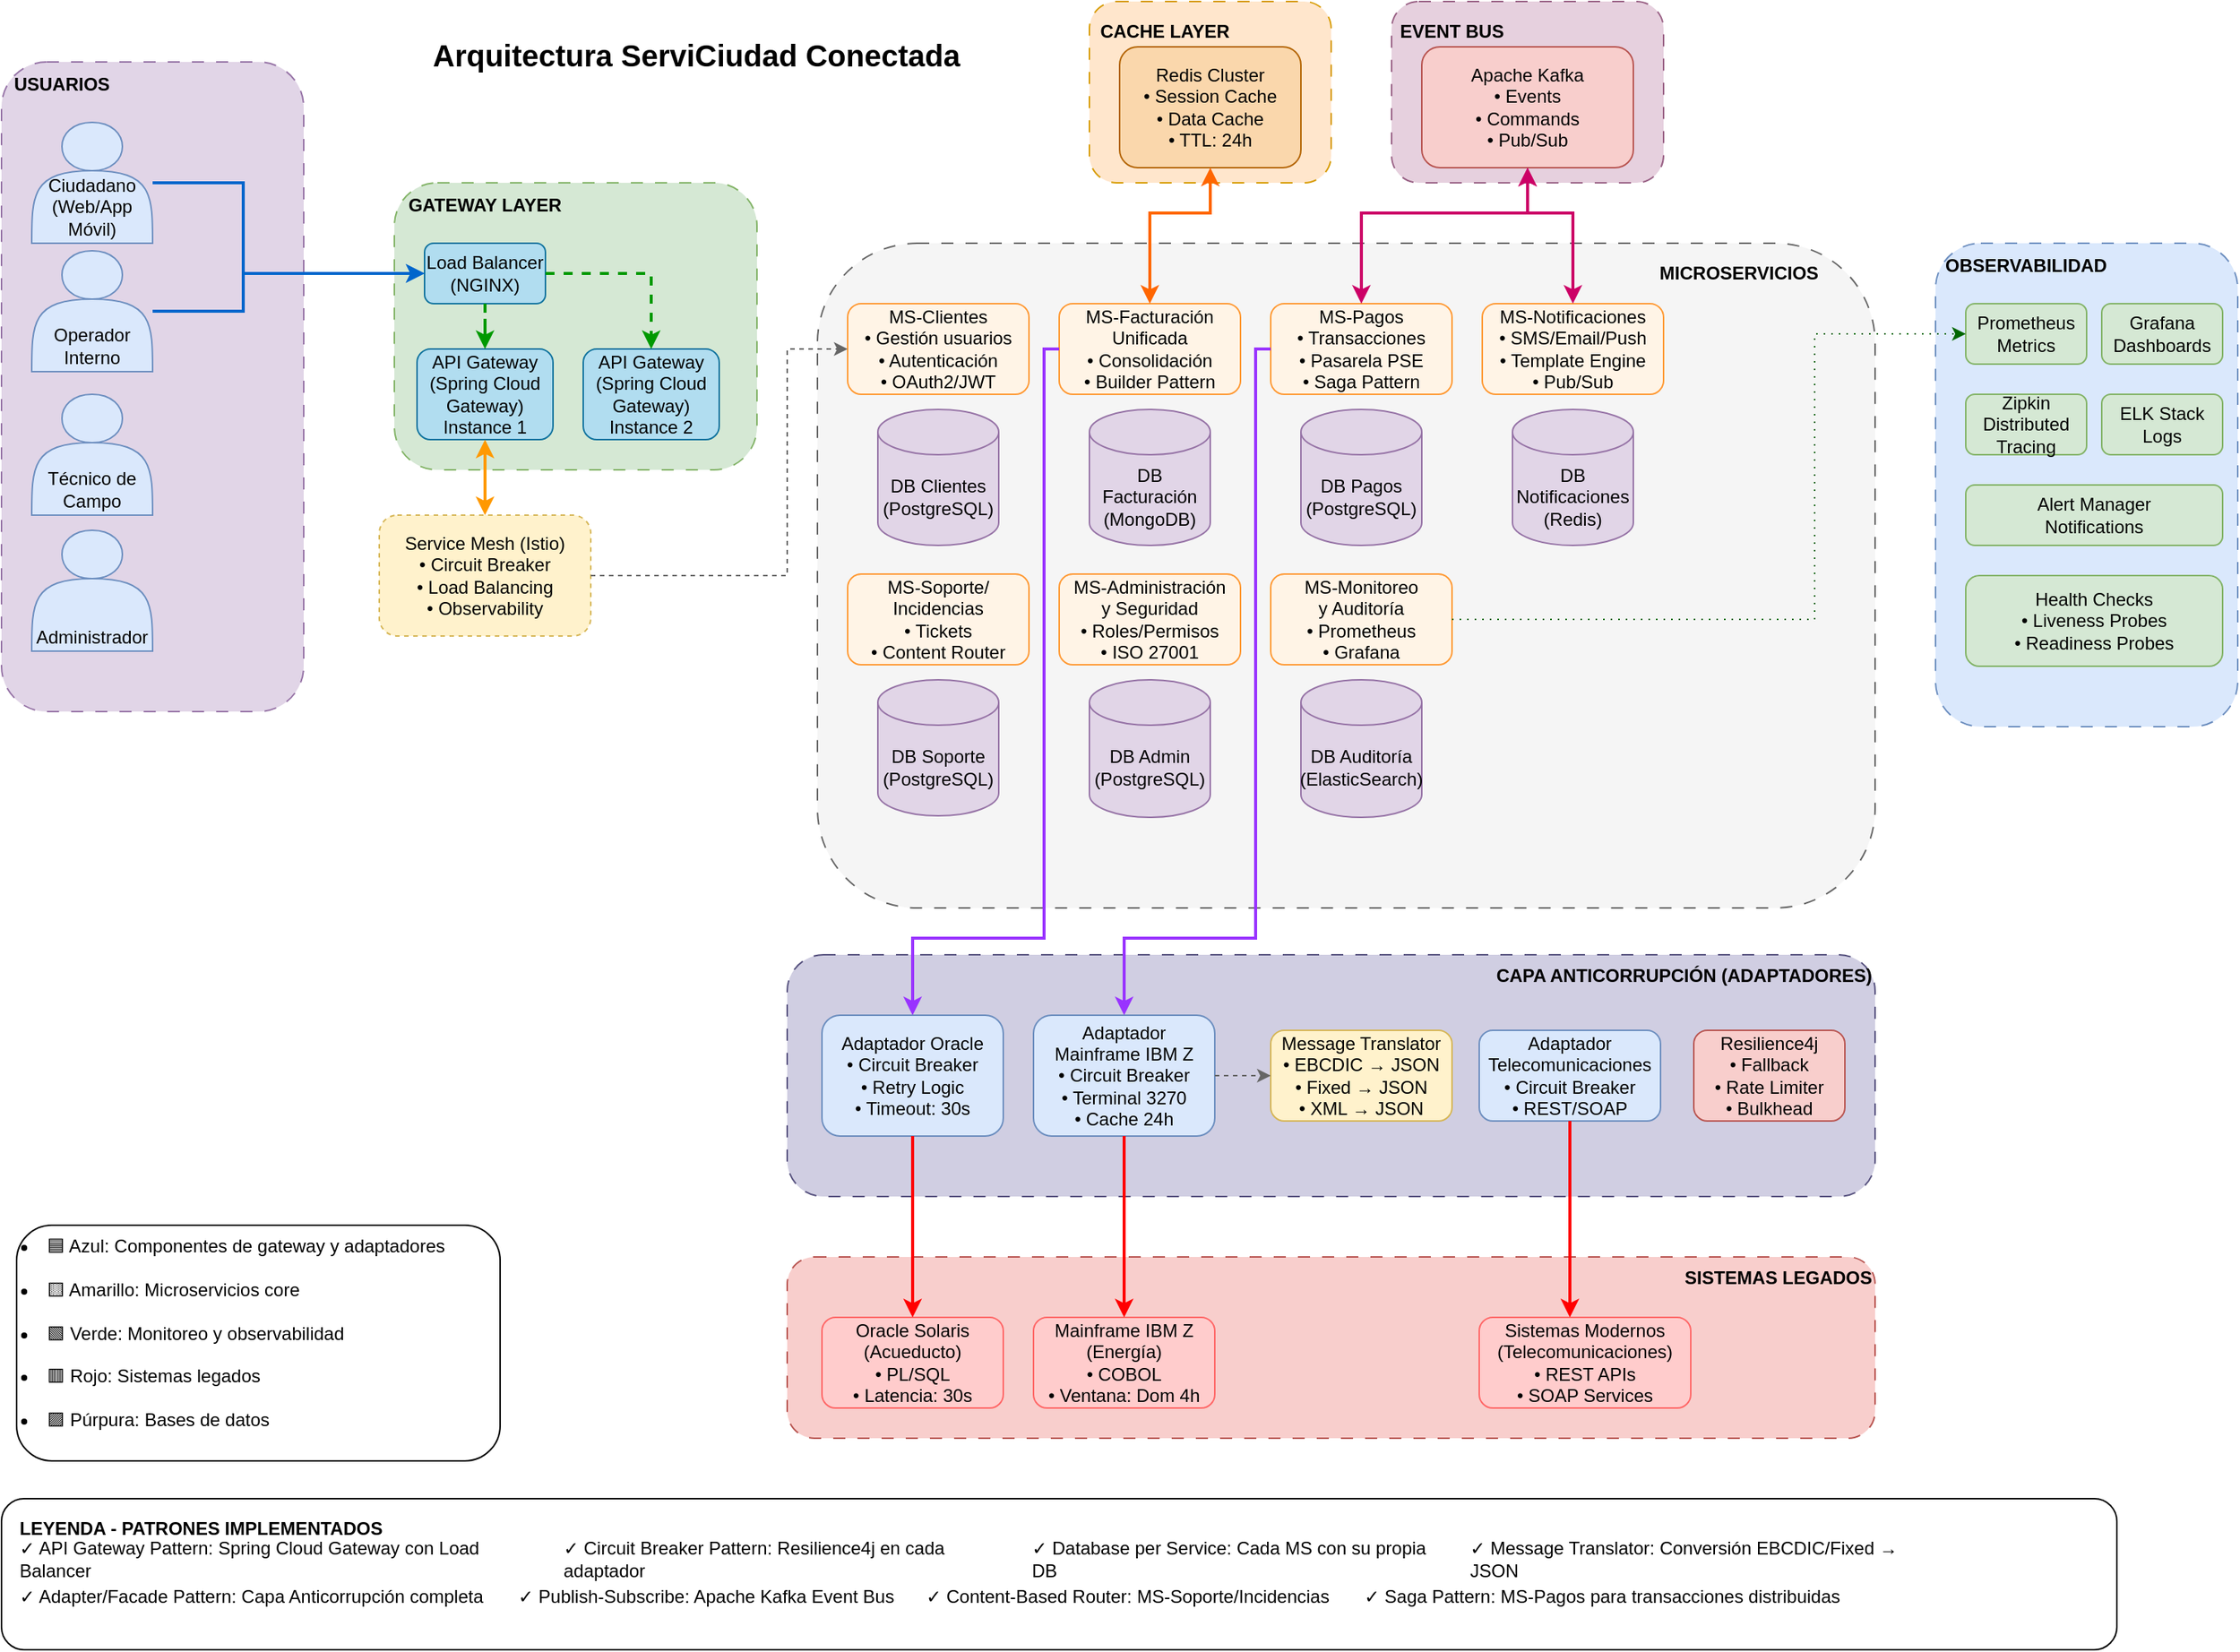 <mxfile version="28.0.6">
  <diagram name="ServiCiudad-Conectada-Mejorada" id="zXFBt-XoOIAzgJdj-3wD">
    <mxGraphModel dx="2480" dy="1616" grid="1" gridSize="10" guides="1" tooltips="1" connect="1" arrows="1" fold="1" page="1" pageScale="1" pageWidth="1654" pageHeight="1169" math="0" shadow="0">
      <root>
        <mxCell id="0" />
        <mxCell id="1" parent="0" />
        <mxCell id="-zXdOjKBvLyjvYA0b2Y8-1" value="Arquitectura ServiCiudad Conectada" style="text;html=1;strokeColor=none;fillColor=none;align=center;verticalAlign=middle;whiteSpace=wrap;rounded=0;fontSize=20;fontStyle=1" parent="1" vertex="1">
          <mxGeometry x="347" y="59" width="400" height="30" as="geometry" />
        </mxCell>
        <mxCell id="-zXdOjKBvLyjvYA0b2Y8-2" value="" style="rounded=1;whiteSpace=wrap;html=1;fillColor=#e1d5e7;strokeColor=#9673a6;dashed=1;dashPattern=8 8;fontColor=#000000;" parent="1" vertex="1">
          <mxGeometry x="87" y="79" width="200" height="430" as="geometry" />
        </mxCell>
        <mxCell id="-zXdOjKBvLyjvYA0b2Y8-3" value="USUARIOS" style="text;html=1;strokeColor=none;fillColor=none;align=center;verticalAlign=middle;whiteSpace=wrap;rounded=0;fontStyle=1;fontColor=#000000;" parent="1" vertex="1">
          <mxGeometry x="87" y="84" width="80" height="20" as="geometry" />
        </mxCell>
        <mxCell id="-zXdOjKBvLyjvYA0b2Y8-4" value="Ciudadano&lt;br&gt;(Web/App Móvil)" style="shape=actor;whiteSpace=wrap;html=1;fillColor=#dae8fc;strokeColor=#6c8ebf;verticalAlign=bottom;fontColor=#000000;" parent="1" vertex="1">
          <mxGeometry x="107" y="119" width="80" height="80" as="geometry" />
        </mxCell>
        <mxCell id="-zXdOjKBvLyjvYA0b2Y8-5" value="Operador&lt;br&gt;Interno" style="shape=actor;whiteSpace=wrap;html=1;fillColor=#dae8fc;strokeColor=#6c8ebf;verticalAlign=bottom;fontColor=#000000;" parent="1" vertex="1">
          <mxGeometry x="107" y="204" width="80" height="80" as="geometry" />
        </mxCell>
        <mxCell id="-zXdOjKBvLyjvYA0b2Y8-6" value="Técnico de&lt;br&gt;Campo" style="shape=actor;whiteSpace=wrap;html=1;fillColor=#dae8fc;strokeColor=#6c8ebf;verticalAlign=bottom;fontColor=#000000;" parent="1" vertex="1">
          <mxGeometry x="107" y="299" width="80" height="80" as="geometry" />
        </mxCell>
        <mxCell id="-zXdOjKBvLyjvYA0b2Y8-7" value="Administrador" style="shape=actor;whiteSpace=wrap;html=1;fillColor=#dae8fc;strokeColor=#6c8ebf;verticalAlign=bottom;fontColor=#000000;" parent="1" vertex="1">
          <mxGeometry x="107" y="389" width="80" height="80" as="geometry" />
        </mxCell>
        <mxCell id="-zXdOjKBvLyjvYA0b2Y8-8" value="" style="rounded=1;whiteSpace=wrap;html=1;fillColor=#d5e8d4;strokeColor=#82b366;dashed=1;dashPattern=8 8;fontColor=#000000;" parent="1" vertex="1">
          <mxGeometry x="347" y="159" width="240" height="190" as="geometry" />
        </mxCell>
        <mxCell id="-zXdOjKBvLyjvYA0b2Y8-9" value="GATEWAY LAYER" style="text;html=1;strokeColor=none;fillColor=none;align=center;verticalAlign=middle;whiteSpace=wrap;rounded=0;fontStyle=1;fontColor=#000000;" parent="1" vertex="1">
          <mxGeometry x="347" y="164" width="120" height="20" as="geometry" />
        </mxCell>
        <mxCell id="-zXdOjKBvLyjvYA0b2Y8-10" value="Load Balancer&lt;br&gt;(NGINX)" style="rounded=1;whiteSpace=wrap;html=1;fillColor=#b1ddf0;strokeColor=#10739e;fontColor=#000000;" parent="1" vertex="1">
          <mxGeometry x="367" y="199" width="80" height="40" as="geometry" />
        </mxCell>
        <mxCell id="-zXdOjKBvLyjvYA0b2Y8-11" value="API Gateway&lt;br&gt;(Spring Cloud Gateway)&lt;br&gt;Instance 1" style="rounded=1;whiteSpace=wrap;html=1;fillColor=#b1ddf0;strokeColor=#10739e;fontColor=#000000;" parent="1" vertex="1">
          <mxGeometry x="362" y="269" width="90" height="60" as="geometry" />
        </mxCell>
        <mxCell id="-zXdOjKBvLyjvYA0b2Y8-12" value="API Gateway&lt;br&gt;(Spring Cloud Gateway)&lt;br&gt;Instance 2" style="rounded=1;whiteSpace=wrap;html=1;fillColor=#b1ddf0;strokeColor=#10739e;fontColor=#000000;" parent="1" vertex="1">
          <mxGeometry x="472" y="269" width="90" height="60" as="geometry" />
        </mxCell>
        <mxCell id="-zXdOjKBvLyjvYA0b2Y8-13" value="Service Mesh (Istio)&lt;br&gt;• Circuit Breaker&lt;br&gt;• Load Balancing&lt;br&gt;• Observability" style="rounded=1;whiteSpace=wrap;html=1;fillColor=#fff2cc;strokeColor=#d6b656;dashed=1;fontColor=#000000;" parent="1" vertex="1">
          <mxGeometry x="337" y="379" width="140" height="80" as="geometry" />
        </mxCell>
        <mxCell id="-zXdOjKBvLyjvYA0b2Y8-14" value="" style="rounded=1;whiteSpace=wrap;html=1;fillColor=#ffe6cc;strokeColor=#d79b00;dashed=1;dashPattern=8 8;fontColor=#000000;" parent="1" vertex="1">
          <mxGeometry x="807" y="39" width="160" height="120" as="geometry" />
        </mxCell>
        <mxCell id="-zXdOjKBvLyjvYA0b2Y8-15" value="CACHE LAYER" style="text;html=1;strokeColor=none;fillColor=none;align=center;verticalAlign=middle;whiteSpace=wrap;rounded=0;fontStyle=1;fontColor=#000000;" parent="1" vertex="1">
          <mxGeometry x="807" y="49" width="100" height="20" as="geometry" />
        </mxCell>
        <mxCell id="-zXdOjKBvLyjvYA0b2Y8-16" value="Redis Cluster&lt;br&gt;• Session Cache&lt;br&gt;• Data Cache&lt;br&gt;• TTL: 24h" style="rounded=1;whiteSpace=wrap;html=1;fillColor=#fad7ac;strokeColor=#b46504;fontColor=#000000;" parent="1" vertex="1">
          <mxGeometry x="827" y="69" width="120" height="80" as="geometry" />
        </mxCell>
        <mxCell id="-zXdOjKBvLyjvYA0b2Y8-17" value="" style="rounded=1;whiteSpace=wrap;html=1;fillColor=#e6d0de;strokeColor=#996185;dashed=1;dashPattern=8 8;fontColor=#000000;" parent="1" vertex="1">
          <mxGeometry x="1007" y="39" width="180" height="120" as="geometry" />
        </mxCell>
        <mxCell id="-zXdOjKBvLyjvYA0b2Y8-18" value="EVENT BUS" style="text;html=1;strokeColor=none;fillColor=none;align=center;verticalAlign=middle;whiteSpace=wrap;rounded=0;fontStyle=1;fontColor=#000000;" parent="1" vertex="1">
          <mxGeometry x="1007" y="49" width="80" height="20" as="geometry" />
        </mxCell>
        <mxCell id="-zXdOjKBvLyjvYA0b2Y8-19" value="Apache Kafka&lt;br&gt;• Events&lt;br&gt;• Commands&lt;br&gt;• Pub/Sub" style="rounded=1;whiteSpace=wrap;html=1;fillColor=#f8cecc;strokeColor=#b85450;fontColor=#000000;" parent="1" vertex="1">
          <mxGeometry x="1027" y="69" width="140" height="80" as="geometry" />
        </mxCell>
        <mxCell id="-zXdOjKBvLyjvYA0b2Y8-20" value="" style="rounded=1;whiteSpace=wrap;html=1;fillColor=#f5f5f5;strokeColor=#666666;dashed=1;dashPattern=8 8;glass=0;fontColor=#000000;" parent="1" vertex="1">
          <mxGeometry x="627" y="199" width="700" height="440" as="geometry" />
        </mxCell>
        <mxCell id="-zXdOjKBvLyjvYA0b2Y8-21" value="MICROSERVICIOS" style="text;html=1;strokeColor=none;fillColor=none;align=center;verticalAlign=middle;whiteSpace=wrap;rounded=0;fontStyle=1;fontColor=#000000;" parent="1" vertex="1">
          <mxGeometry x="1177" y="209" width="120" height="20" as="geometry" />
        </mxCell>
        <mxCell id="-zXdOjKBvLyjvYA0b2Y8-22" value="MS-Clientes&lt;br&gt;• Gestión usuarios&lt;br&gt;• Autenticación&lt;br&gt;• OAuth2/JWT" style="rounded=1;whiteSpace=wrap;html=1;fillColor=#fff4e6;strokeColor=#ff9933;fontColor=#000000;" parent="1" vertex="1">
          <mxGeometry x="647" y="239" width="120" height="60" as="geometry" />
        </mxCell>
        <mxCell id="-zXdOjKBvLyjvYA0b2Y8-23" value="DB Clientes&lt;br&gt;(PostgreSQL)" style="shape=cylinder3;whiteSpace=wrap;html=1;boundedLbl=1;backgroundOutline=1;size=15;fillColor=#e1d5e7;strokeColor=#9673a6;fontColor=#000000;" parent="1" vertex="1">
          <mxGeometry x="667" y="309" width="80" height="90" as="geometry" />
        </mxCell>
        <mxCell id="-zXdOjKBvLyjvYA0b2Y8-24" value="MS-Facturación&lt;br&gt;Unificada&lt;br&gt;• Consolidación&lt;br&gt;• Builder Pattern" style="rounded=1;whiteSpace=wrap;html=1;fillColor=#fff4e6;strokeColor=#ff9933;fontColor=#000000;" parent="1" vertex="1">
          <mxGeometry x="787" y="239" width="120" height="60" as="geometry" />
        </mxCell>
        <mxCell id="-zXdOjKBvLyjvYA0b2Y8-25" value="DB Facturación&lt;br&gt;(MongoDB)" style="shape=cylinder3;whiteSpace=wrap;html=1;boundedLbl=1;backgroundOutline=1;size=15;fillColor=#e1d5e7;strokeColor=#9673a6;fontColor=#000000;" parent="1" vertex="1">
          <mxGeometry x="807" y="309" width="80" height="90" as="geometry" />
        </mxCell>
        <mxCell id="-zXdOjKBvLyjvYA0b2Y8-26" value="MS-Pagos&lt;br&gt;• Transacciones&lt;br&gt;• Pasarela PSE&lt;br&gt;• Saga Pattern" style="rounded=1;whiteSpace=wrap;html=1;fillColor=#fff4e6;strokeColor=#ff9933;fontColor=#000000;" parent="1" vertex="1">
          <mxGeometry x="927" y="239" width="120" height="60" as="geometry" />
        </mxCell>
        <mxCell id="-zXdOjKBvLyjvYA0b2Y8-27" value="DB Pagos&lt;br&gt;(PostgreSQL)" style="shape=cylinder3;whiteSpace=wrap;html=1;boundedLbl=1;backgroundOutline=1;size=15;fillColor=#e1d5e7;strokeColor=#9673a6;fontColor=#000000;" parent="1" vertex="1">
          <mxGeometry x="947" y="309" width="80" height="90" as="geometry" />
        </mxCell>
        <mxCell id="-zXdOjKBvLyjvYA0b2Y8-28" value="MS-Notificaciones&lt;br&gt;• SMS/Email/Push&lt;br&gt;• Template Engine&lt;br&gt;• Pub/Sub" style="rounded=1;whiteSpace=wrap;html=1;fillColor=#fff4e6;strokeColor=#ff9933;fontColor=#000000;" parent="1" vertex="1">
          <mxGeometry x="1067" y="239" width="120" height="60" as="geometry" />
        </mxCell>
        <mxCell id="-zXdOjKBvLyjvYA0b2Y8-29" value="DB Notificaciones&lt;br&gt;(Redis)" style="shape=cylinder3;whiteSpace=wrap;html=1;boundedLbl=1;backgroundOutline=1;size=15;fillColor=#e1d5e7;strokeColor=#9673a6;fontColor=#000000;" parent="1" vertex="1">
          <mxGeometry x="1087" y="309" width="80" height="90" as="geometry" />
        </mxCell>
        <mxCell id="-zXdOjKBvLyjvYA0b2Y8-30" value="MS-Soporte/&lt;br&gt;Incidencias&lt;br&gt;• Tickets&lt;br&gt;• Content Router" style="rounded=1;whiteSpace=wrap;html=1;fillColor=#fff4e6;strokeColor=#ff9933;fontColor=#000000;" parent="1" vertex="1">
          <mxGeometry x="647" y="418" width="120" height="60" as="geometry" />
        </mxCell>
        <mxCell id="-zXdOjKBvLyjvYA0b2Y8-31" value="DB Soporte&lt;br&gt;(PostgreSQL)" style="shape=cylinder3;whiteSpace=wrap;html=1;boundedLbl=1;backgroundOutline=1;size=15;fillColor=#e1d5e7;strokeColor=#9673a6;fontColor=#000000;" parent="1" vertex="1">
          <mxGeometry x="667" y="488" width="80" height="90" as="geometry" />
        </mxCell>
        <mxCell id="-zXdOjKBvLyjvYA0b2Y8-32" value="MS-Administración&lt;br&gt;y Seguridad&lt;br&gt;• Roles/Permisos&lt;br&gt;• ISO 27001" style="rounded=1;whiteSpace=wrap;html=1;fillColor=#fff4e6;strokeColor=#ff9933;fontColor=#000000;" parent="1" vertex="1">
          <mxGeometry x="787" y="418" width="120" height="60" as="geometry" />
        </mxCell>
        <mxCell id="-zXdOjKBvLyjvYA0b2Y8-33" value="DB Admin&lt;br&gt;(PostgreSQL)" style="shape=cylinder3;whiteSpace=wrap;html=1;boundedLbl=1;backgroundOutline=1;size=15;fillColor=#e1d5e7;strokeColor=#9673a6;fontColor=#000000;" parent="1" vertex="1">
          <mxGeometry x="807" y="488" width="80" height="91" as="geometry" />
        </mxCell>
        <mxCell id="-zXdOjKBvLyjvYA0b2Y8-34" value="MS-Monitoreo&lt;br&gt;y Auditoría&lt;br&gt;• Prometheus&lt;br&gt;• Grafana" style="rounded=1;whiteSpace=wrap;html=1;fillColor=#fff4e6;strokeColor=#ff9933;fontColor=#000000;" parent="1" vertex="1">
          <mxGeometry x="927" y="418" width="120" height="60" as="geometry" />
        </mxCell>
        <mxCell id="-zXdOjKBvLyjvYA0b2Y8-35" value="DB Auditoría&lt;br&gt;(ElasticSearch)" style="shape=cylinder3;whiteSpace=wrap;html=1;boundedLbl=1;backgroundOutline=1;size=15;fillColor=#e1d5e7;strokeColor=#9673a6;fontColor=#000000;" parent="1" vertex="1">
          <mxGeometry x="947" y="488" width="80" height="91" as="geometry" />
        </mxCell>
        <mxCell id="-zXdOjKBvLyjvYA0b2Y8-36" value="&lt;span style=&quot;font-weight: 700;&quot;&gt;CAPA ANTICORRUPCIÓN (ADAPTADORES)&lt;/span&gt;" style="rounded=1;whiteSpace=wrap;html=1;fillColor=#d0cee2;strokeColor=#56517e;dashed=1;dashPattern=8 8;align=right;verticalAlign=top;fontColor=#000000;" parent="1" vertex="1">
          <mxGeometry x="607" y="670" width="720" height="160" as="geometry" />
        </mxCell>
        <mxCell id="-zXdOjKBvLyjvYA0b2Y8-38" value="Adaptador Oracle&lt;br&gt;• Circuit Breaker&lt;br&gt;• Retry Logic&lt;br&gt;• Timeout: 30s" style="rounded=1;whiteSpace=wrap;html=1;fillColor=#dae8fc;strokeColor=#6c8ebf;fontColor=#000000;" parent="1" vertex="1">
          <mxGeometry x="630" y="710" width="120" height="80" as="geometry" />
        </mxCell>
        <mxCell id="-zXdOjKBvLyjvYA0b2Y8-39" value="Adaptador&lt;br&gt;Mainframe IBM Z&lt;br&gt;• Circuit Breaker&lt;br&gt;• Terminal 3270&lt;br&gt;• Cache 24h" style="rounded=1;whiteSpace=wrap;html=1;fillColor=#dae8fc;strokeColor=#6c8ebf;fontColor=#000000;" parent="1" vertex="1">
          <mxGeometry x="770" y="710" width="120" height="80" as="geometry" />
        </mxCell>
        <mxCell id="-zXdOjKBvLyjvYA0b2Y8-40" value="Adaptador&lt;br&gt;Telecomunicaciones&lt;br&gt;• Circuit Breaker&lt;br&gt;• REST/SOAP" style="rounded=1;whiteSpace=wrap;html=1;fillColor=#dae8fc;strokeColor=#6c8ebf;fontColor=#000000;" parent="1" vertex="1">
          <mxGeometry x="1065" y="720" width="120" height="60" as="geometry" />
        </mxCell>
        <mxCell id="-zXdOjKBvLyjvYA0b2Y8-41" value="Message Translator&lt;br&gt;• EBCDIC → JSON&lt;br&gt;• Fixed → JSON&lt;br&gt;• XML → JSON" style="rounded=1;whiteSpace=wrap;html=1;fillColor=#fff2cc;strokeColor=#d6b656;fontColor=#000000;" parent="1" vertex="1">
          <mxGeometry x="927" y="720" width="120" height="60" as="geometry" />
        </mxCell>
        <mxCell id="-zXdOjKBvLyjvYA0b2Y8-42" value="Resilience4j&lt;br&gt;• Fallback&lt;br&gt;• Rate Limiter&lt;br&gt;• Bulkhead" style="rounded=1;whiteSpace=wrap;html=1;fillColor=#f8cecc;strokeColor=#b85450;fontColor=#000000;" parent="1" vertex="1">
          <mxGeometry x="1207" y="720" width="100" height="60" as="geometry" />
        </mxCell>
        <mxCell id="-zXdOjKBvLyjvYA0b2Y8-43" value="&lt;span style=&quot;font-weight: 700; text-align: center;&quot;&gt;SISTEMAS LEGADOS&lt;/span&gt;" style="rounded=1;whiteSpace=wrap;html=1;fillColor=#f8cecc;strokeColor=#b85450;dashed=1;dashPattern=8 8;align=right;verticalAlign=top;fontColor=#000000;" parent="1" vertex="1">
          <mxGeometry x="607" y="870" width="720" height="120" as="geometry" />
        </mxCell>
        <mxCell id="-zXdOjKBvLyjvYA0b2Y8-45" value="Oracle Solaris&lt;br&gt;(Acueducto)&lt;br&gt;• PL/SQL&lt;br&gt;• Latencia: 30s" style="rounded=1;whiteSpace=wrap;html=1;fillColor=#ffcccc;strokeColor=#ff6666;fontColor=#000000;" parent="1" vertex="1">
          <mxGeometry x="630" y="910" width="120" height="60" as="geometry" />
        </mxCell>
        <mxCell id="-zXdOjKBvLyjvYA0b2Y8-46" value="Mainframe IBM Z&lt;br&gt;(Energía)&lt;br&gt;• COBOL&lt;br&gt;• Ventana: Dom 4h" style="rounded=1;whiteSpace=wrap;html=1;fillColor=#ffcccc;strokeColor=#ff6666;fontColor=#000000;" parent="1" vertex="1">
          <mxGeometry x="770" y="910" width="120" height="60" as="geometry" />
        </mxCell>
        <mxCell id="-zXdOjKBvLyjvYA0b2Y8-47" value="Sistemas Modernos&lt;br&gt;(Telecomunicaciones)&lt;br&gt;• REST APIs&lt;br&gt;• SOAP Services" style="rounded=1;whiteSpace=wrap;html=1;fillColor=#ffcccc;strokeColor=#ff6666;fontColor=#000000;" parent="1" vertex="1">
          <mxGeometry x="1065" y="910" width="140" height="60" as="geometry" />
        </mxCell>
        <mxCell id="-zXdOjKBvLyjvYA0b2Y8-48" value="" style="rounded=1;whiteSpace=wrap;html=1;fillColor=#dae8fc;strokeColor=#6c8ebf;dashed=1;dashPattern=8 8;fontColor=#000000;" parent="1" vertex="1">
          <mxGeometry x="1367" y="199" width="200" height="320" as="geometry" />
        </mxCell>
        <mxCell id="-zXdOjKBvLyjvYA0b2Y8-49" value="OBSERVABILIDAD" style="text;html=1;strokeColor=none;fillColor=none;align=center;verticalAlign=middle;whiteSpace=wrap;rounded=0;fontStyle=1;fontColor=#000000;" parent="1" vertex="1">
          <mxGeometry x="1367" y="204" width="120" height="20" as="geometry" />
        </mxCell>
        <mxCell id="-zXdOjKBvLyjvYA0b2Y8-50" value="Prometheus&lt;br&gt;Metrics" style="rounded=1;whiteSpace=wrap;html=1;fillColor=#d5e8d4;strokeColor=#82b366;fontColor=#000000;" parent="1" vertex="1">
          <mxGeometry x="1387" y="239" width="80" height="40" as="geometry" />
        </mxCell>
        <mxCell id="-zXdOjKBvLyjvYA0b2Y8-51" value="Grafana&lt;br&gt;Dashboards" style="rounded=1;whiteSpace=wrap;html=1;fillColor=#d5e8d4;strokeColor=#82b366;fontColor=#000000;" parent="1" vertex="1">
          <mxGeometry x="1477" y="239" width="80" height="40" as="geometry" />
        </mxCell>
        <mxCell id="-zXdOjKBvLyjvYA0b2Y8-52" value="Zipkin&lt;br&gt;Distributed Tracing" style="rounded=1;whiteSpace=wrap;html=1;fillColor=#d5e8d4;strokeColor=#82b366;fontColor=#000000;" parent="1" vertex="1">
          <mxGeometry x="1387" y="299" width="80" height="40" as="geometry" />
        </mxCell>
        <mxCell id="-zXdOjKBvLyjvYA0b2Y8-53" value="ELK Stack&lt;br&gt;Logs" style="rounded=1;whiteSpace=wrap;html=1;fillColor=#d5e8d4;strokeColor=#82b366;fontColor=#000000;" parent="1" vertex="1">
          <mxGeometry x="1477" y="299" width="80" height="40" as="geometry" />
        </mxCell>
        <mxCell id="-zXdOjKBvLyjvYA0b2Y8-54" value="Alert Manager&lt;br&gt;Notifications" style="rounded=1;whiteSpace=wrap;html=1;fillColor=#d5e8d4;strokeColor=#82b366;fontColor=#000000;" parent="1" vertex="1">
          <mxGeometry x="1387" y="359" width="170" height="40" as="geometry" />
        </mxCell>
        <mxCell id="-zXdOjKBvLyjvYA0b2Y8-55" value="Health Checks&lt;br&gt;• Liveness Probes&lt;br&gt;• Readiness Probes" style="rounded=1;whiteSpace=wrap;html=1;fillColor=#d5e8d4;strokeColor=#82b366;fontColor=#000000;" parent="1" vertex="1">
          <mxGeometry x="1387" y="419" width="170" height="60" as="geometry" />
        </mxCell>
        <mxCell id="-zXdOjKBvLyjvYA0b2Y8-56" style="edgeStyle=orthogonalEdgeStyle;rounded=0;orthogonalLoop=1;jettySize=auto;html=1;strokeWidth=2;strokeColor=#0066CC;fontColor=#000000;" parent="1" source="-zXdOjKBvLyjvYA0b2Y8-4" target="-zXdOjKBvLyjvYA0b2Y8-10" edge="1">
          <mxGeometry relative="1" as="geometry">
            <Array as="points">
              <mxPoint x="247" y="159" />
              <mxPoint x="247" y="219" />
            </Array>
          </mxGeometry>
        </mxCell>
        <mxCell id="-zXdOjKBvLyjvYA0b2Y8-57" style="edgeStyle=orthogonalEdgeStyle;rounded=0;orthogonalLoop=1;jettySize=auto;html=1;strokeWidth=2;strokeColor=#0066CC;fontColor=#000000;" parent="1" source="-zXdOjKBvLyjvYA0b2Y8-5" target="-zXdOjKBvLyjvYA0b2Y8-10" edge="1">
          <mxGeometry relative="1" as="geometry">
            <Array as="points">
              <mxPoint x="247" y="244" />
              <mxPoint x="247" y="219" />
            </Array>
          </mxGeometry>
        </mxCell>
        <mxCell id="-zXdOjKBvLyjvYA0b2Y8-58" style="edgeStyle=orthogonalEdgeStyle;rounded=0;orthogonalLoop=1;jettySize=auto;html=1;strokeWidth=2;strokeColor=#009900;dashed=1;fontColor=#000000;" parent="1" source="-zXdOjKBvLyjvYA0b2Y8-10" target="-zXdOjKBvLyjvYA0b2Y8-11" edge="1">
          <mxGeometry relative="1" as="geometry" />
        </mxCell>
        <mxCell id="-zXdOjKBvLyjvYA0b2Y8-59" style="edgeStyle=orthogonalEdgeStyle;rounded=0;orthogonalLoop=1;jettySize=auto;html=1;strokeWidth=2;strokeColor=#009900;dashed=1;fontColor=#000000;" parent="1" source="-zXdOjKBvLyjvYA0b2Y8-10" target="-zXdOjKBvLyjvYA0b2Y8-12" edge="1">
          <mxGeometry relative="1" as="geometry" />
        </mxCell>
        <mxCell id="-zXdOjKBvLyjvYA0b2Y8-60" style="edgeStyle=orthogonalEdgeStyle;rounded=0;orthogonalLoop=1;jettySize=auto;html=1;strokeWidth=2;strokeColor=#FF9900;startArrow=classic;startFill=1;fontColor=#000000;" parent="1" source="-zXdOjKBvLyjvYA0b2Y8-11" target="-zXdOjKBvLyjvYA0b2Y8-13" edge="1">
          <mxGeometry relative="1" as="geometry" />
        </mxCell>
        <mxCell id="-zXdOjKBvLyjvYA0b2Y8-61" style="edgeStyle=orthogonalEdgeStyle;rounded=0;orthogonalLoop=1;jettySize=auto;html=1;strokeWidth=1;strokeColor=#666666;dashed=1;fontColor=#000000;" parent="1" source="-zXdOjKBvLyjvYA0b2Y8-13" target="-zXdOjKBvLyjvYA0b2Y8-22" edge="1">
          <mxGeometry relative="1" as="geometry">
            <Array as="points">
              <mxPoint x="607" y="419" />
              <mxPoint x="607" y="269" />
            </Array>
          </mxGeometry>
        </mxCell>
        <mxCell id="-zXdOjKBvLyjvYA0b2Y8-62" style="edgeStyle=orthogonalEdgeStyle;rounded=0;orthogonalLoop=1;jettySize=auto;html=1;strokeWidth=2;strokeColor=#FF6600;startArrow=classic;startFill=1;fontColor=#000000;" parent="1" source="-zXdOjKBvLyjvYA0b2Y8-24" target="-zXdOjKBvLyjvYA0b2Y8-16" edge="1">
          <mxGeometry relative="1" as="geometry">
            <Array as="points">
              <mxPoint x="847" y="179" />
              <mxPoint x="887" y="179" />
            </Array>
          </mxGeometry>
        </mxCell>
        <mxCell id="-zXdOjKBvLyjvYA0b2Y8-63" style="edgeStyle=orthogonalEdgeStyle;rounded=0;orthogonalLoop=1;jettySize=auto;html=1;strokeWidth=2;strokeColor=#CC0066;startArrow=classic;startFill=1;fontColor=#000000;" parent="1" source="-zXdOjKBvLyjvYA0b2Y8-26" target="-zXdOjKBvLyjvYA0b2Y8-19" edge="1">
          <mxGeometry relative="1" as="geometry">
            <Array as="points">
              <mxPoint x="987" y="179" />
              <mxPoint x="1097" y="179" />
            </Array>
          </mxGeometry>
        </mxCell>
        <mxCell id="-zXdOjKBvLyjvYA0b2Y8-64" style="edgeStyle=orthogonalEdgeStyle;rounded=0;orthogonalLoop=1;jettySize=auto;html=1;strokeWidth=2;strokeColor=#CC0066;startArrow=classic;startFill=1;fontColor=#000000;" parent="1" source="-zXdOjKBvLyjvYA0b2Y8-28" target="-zXdOjKBvLyjvYA0b2Y8-19" edge="1">
          <mxGeometry relative="1" as="geometry">
            <Array as="points">
              <mxPoint x="1127" y="179" />
              <mxPoint x="1097" y="179" />
            </Array>
          </mxGeometry>
        </mxCell>
        <mxCell id="-zXdOjKBvLyjvYA0b2Y8-65" style="edgeStyle=orthogonalEdgeStyle;rounded=0;orthogonalLoop=1;jettySize=auto;html=1;strokeWidth=2;strokeColor=#9933FF;entryX=0.5;entryY=0;entryDx=0;entryDy=0;" parent="1" source="-zXdOjKBvLyjvYA0b2Y8-24" target="-zXdOjKBvLyjvYA0b2Y8-38" edge="1">
          <mxGeometry relative="1" as="geometry">
            <Array as="points">
              <mxPoint x="777" y="269" />
              <mxPoint x="777" y="659" />
              <mxPoint x="690" y="659" />
            </Array>
          </mxGeometry>
        </mxCell>
        <mxCell id="-zXdOjKBvLyjvYA0b2Y8-66" style="edgeStyle=orthogonalEdgeStyle;rounded=0;orthogonalLoop=1;jettySize=auto;html=1;strokeWidth=2;strokeColor=#9933FF;entryX=0.5;entryY=0;entryDx=0;entryDy=0;" parent="1" source="-zXdOjKBvLyjvYA0b2Y8-26" target="-zXdOjKBvLyjvYA0b2Y8-39" edge="1">
          <mxGeometry relative="1" as="geometry">
            <Array as="points">
              <mxPoint x="917" y="269" />
              <mxPoint x="917" y="659" />
              <mxPoint x="830" y="659" />
            </Array>
          </mxGeometry>
        </mxCell>
        <mxCell id="-zXdOjKBvLyjvYA0b2Y8-67" style="edgeStyle=orthogonalEdgeStyle;rounded=0;orthogonalLoop=1;jettySize=auto;html=1;strokeWidth=1;strokeColor=#666666;dashed=1;fontColor=#000000;" parent="1" source="-zXdOjKBvLyjvYA0b2Y8-39" target="-zXdOjKBvLyjvYA0b2Y8-41" edge="1">
          <mxGeometry relative="1" as="geometry" />
        </mxCell>
        <mxCell id="-zXdOjKBvLyjvYA0b2Y8-68" style="edgeStyle=orthogonalEdgeStyle;rounded=0;orthogonalLoop=1;jettySize=auto;html=1;strokeWidth=2;strokeColor=#FF0000;fontColor=#000000;" parent="1" source="-zXdOjKBvLyjvYA0b2Y8-38" target="-zXdOjKBvLyjvYA0b2Y8-45" edge="1">
          <mxGeometry relative="1" as="geometry" />
        </mxCell>
        <mxCell id="-zXdOjKBvLyjvYA0b2Y8-69" style="edgeStyle=orthogonalEdgeStyle;rounded=0;orthogonalLoop=1;jettySize=auto;html=1;strokeWidth=2;strokeColor=#FF0000;fontColor=#000000;" parent="1" source="-zXdOjKBvLyjvYA0b2Y8-39" target="-zXdOjKBvLyjvYA0b2Y8-46" edge="1">
          <mxGeometry relative="1" as="geometry" />
        </mxCell>
        <mxCell id="-zXdOjKBvLyjvYA0b2Y8-70" style="edgeStyle=orthogonalEdgeStyle;rounded=0;orthogonalLoop=1;jettySize=auto;html=1;strokeWidth=2;strokeColor=#FF0000;fontColor=#000000;" parent="1" source="-zXdOjKBvLyjvYA0b2Y8-40" target="-zXdOjKBvLyjvYA0b2Y8-47" edge="1">
          <mxGeometry relative="1" as="geometry">
            <Array as="points">
              <mxPoint x="1125" y="870" />
              <mxPoint x="1125" y="870" />
            </Array>
          </mxGeometry>
        </mxCell>
        <mxCell id="-zXdOjKBvLyjvYA0b2Y8-71" style="edgeStyle=orthogonalEdgeStyle;rounded=0;orthogonalLoop=1;jettySize=auto;html=1;strokeWidth=1;strokeColor=#006600;dashed=1;dashPattern=1 4;exitX=1;exitY=0.5;exitDx=0;exitDy=0;fontColor=#000000;" parent="1" source="-zXdOjKBvLyjvYA0b2Y8-34" target="-zXdOjKBvLyjvYA0b2Y8-50" edge="1">
          <mxGeometry relative="1" as="geometry">
            <Array as="points">
              <mxPoint x="1287" y="448" />
              <mxPoint x="1287" y="259" />
            </Array>
          </mxGeometry>
        </mxCell>
        <mxCell id="-zXdOjKBvLyjvYA0b2Y8-72" value="" style="rounded=1;whiteSpace=wrap;html=1;fillColor=none;strokeColor=#000000" parent="1" vertex="1">
          <mxGeometry x="87" y="1030" width="1400" height="100" as="geometry" />
        </mxCell>
        <mxCell id="-zXdOjKBvLyjvYA0b2Y8-73" value="LEYENDA - PATRONES IMPLEMENTADOS" style="text;html=1;strokeColor=none;fillColor=none;align=left;verticalAlign=middle;whiteSpace=wrap;rounded=0;fontStyle=1" parent="1" vertex="1">
          <mxGeometry x="97" y="1040" width="250" height="20" as="geometry" />
        </mxCell>
        <mxCell id="-zXdOjKBvLyjvYA0b2Y8-74" value="✓ API Gateway Pattern: Spring Cloud Gateway con Load Balancer" style="text;html=1;strokeColor=none;fillColor=none;align=left;verticalAlign=middle;whiteSpace=wrap;rounded=0;" parent="1" vertex="1">
          <mxGeometry x="97" y="1060" width="350" height="20" as="geometry" />
        </mxCell>
        <mxCell id="-zXdOjKBvLyjvYA0b2Y8-75" value="✓ Circuit Breaker Pattern: Resilience4j en cada adaptador" style="text;html=1;strokeColor=none;fillColor=none;align=left;verticalAlign=middle;whiteSpace=wrap;rounded=0;" parent="1" vertex="1">
          <mxGeometry x="457" y="1060" width="300" height="20" as="geometry" />
        </mxCell>
        <mxCell id="-zXdOjKBvLyjvYA0b2Y8-76" value="✓ Database per Service: Cada MS con su propia DB" style="text;html=1;strokeColor=none;fillColor=none;align=left;verticalAlign=middle;whiteSpace=wrap;rounded=0;" parent="1" vertex="1">
          <mxGeometry x="767" y="1060" width="280" height="20" as="geometry" />
        </mxCell>
        <mxCell id="-zXdOjKBvLyjvYA0b2Y8-77" value="✓ Message Translator: Conversión EBCDIC/Fixed → JSON" style="text;html=1;strokeColor=none;fillColor=none;align=left;verticalAlign=middle;whiteSpace=wrap;rounded=0;" parent="1" vertex="1">
          <mxGeometry x="1057" y="1060" width="320" height="20" as="geometry" />
        </mxCell>
        <mxCell id="-zXdOjKBvLyjvYA0b2Y8-78" value="✓ Adapter/Facade Pattern: Capa Anticorrupción completa" style="text;html=1;strokeColor=none;fillColor=none;align=left;verticalAlign=middle;whiteSpace=wrap;rounded=0;" parent="1" vertex="1">
          <mxGeometry x="97" y="1085" width="320" height="20" as="geometry" />
        </mxCell>
        <mxCell id="-zXdOjKBvLyjvYA0b2Y8-79" value="✓ Publish-Subscribe: Apache Kafka Event Bus" style="text;html=1;strokeColor=none;fillColor=none;align=left;verticalAlign=middle;whiteSpace=wrap;rounded=0;" parent="1" vertex="1">
          <mxGeometry x="427" y="1085" width="260" height="20" as="geometry" />
        </mxCell>
        <mxCell id="-zXdOjKBvLyjvYA0b2Y8-80" value="✓ Content-Based Router: MS-Soporte/Incidencias" style="text;html=1;strokeColor=none;fillColor=none;align=left;verticalAlign=middle;whiteSpace=wrap;rounded=0;" parent="1" vertex="1">
          <mxGeometry x="697" y="1085" width="280" height="20" as="geometry" />
        </mxCell>
        <mxCell id="-zXdOjKBvLyjvYA0b2Y8-81" value="✓ Saga Pattern: MS-Pagos para transacciones distribuidas" style="text;html=1;strokeColor=none;fillColor=none;align=left;verticalAlign=middle;whiteSpace=wrap;rounded=0;" parent="1" vertex="1">
          <mxGeometry x="987" y="1085" width="320" height="20" as="geometry" />
        </mxCell>
        <mxCell id="-zXdOjKBvLyjvYA0b2Y8-92" value="&lt;li class=&quot;whitespace-normal break-words&quot;&gt;🟦 Azul: Componentes de gateway y adaptadores&lt;/li&gt;&#xa;&lt;li class=&quot;whitespace-normal break-words&quot;&gt;🟨 Amarillo: Microservicios core&lt;/li&gt;&#xa;&lt;li class=&quot;whitespace-normal break-words&quot;&gt;🟩 Verde: Monitoreo y observabilidad&lt;/li&gt;&#xa;&lt;li class=&quot;whitespace-normal break-words&quot;&gt;🟥 Rojo: Sistemas legados&lt;/li&gt;&#xa;&lt;li class=&quot;whitespace-normal break-words&quot;&gt;🟪 Púrpura: Bases de datos&lt;/li&gt;" style="text;whiteSpace=wrap;html=1;strokeColor=default;rounded=1;spacingLeft=1.968;" parent="1" vertex="1">
          <mxGeometry x="97" y="849" width="320" height="156" as="geometry" />
        </mxCell>
      </root>
    </mxGraphModel>
  </diagram>
</mxfile>
